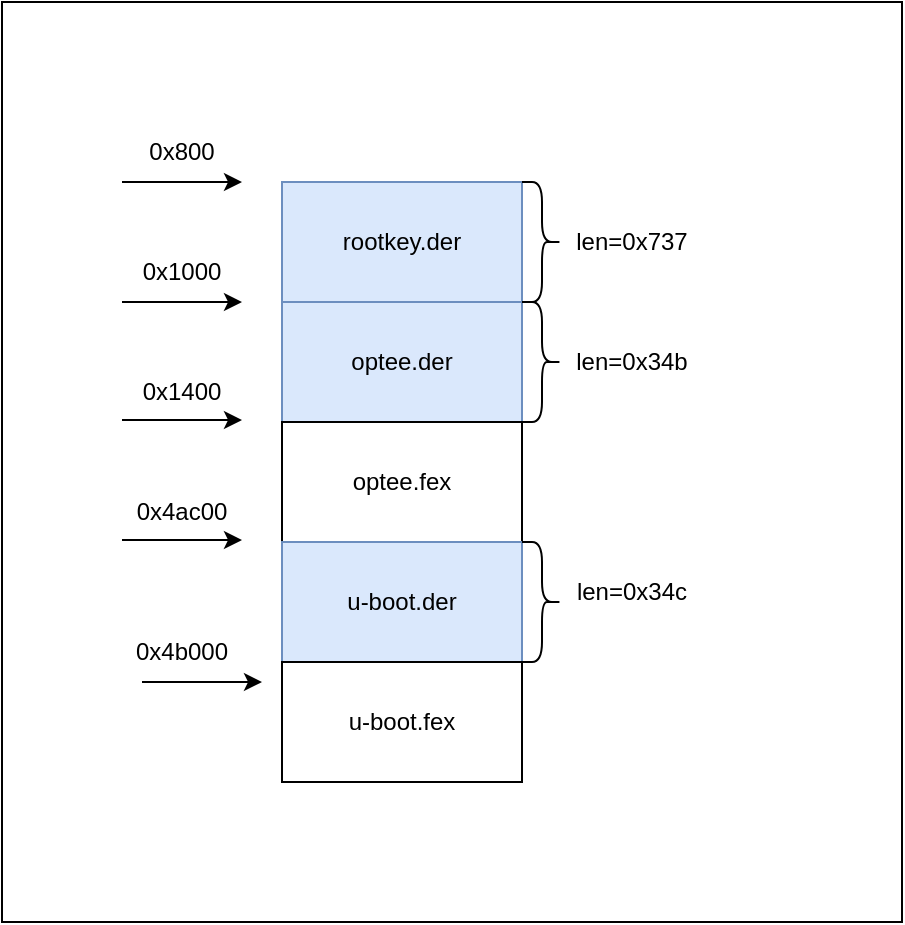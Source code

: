 <mxfile version="21.4.0" type="github">
  <diagram name="Page-1" id="MM0KD7r3KTcSzcmnsdT_">
    <mxGraphModel dx="1434" dy="827" grid="1" gridSize="10" guides="1" tooltips="1" connect="1" arrows="1" fold="1" page="1" pageScale="1" pageWidth="850" pageHeight="1100" math="0" shadow="0">
      <root>
        <mxCell id="0" />
        <mxCell id="1" parent="0" />
        <mxCell id="NICO_zd1piPL9xXT_Avr-6" value="" style="rounded=0;whiteSpace=wrap;html=1;" vertex="1" parent="1">
          <mxGeometry x="80" y="80" width="450" height="460" as="geometry" />
        </mxCell>
        <mxCell id="NICO_zd1piPL9xXT_Avr-1" value="rootkey.der" style="rounded=0;whiteSpace=wrap;html=1;fillColor=#dae8fc;strokeColor=#6c8ebf;" vertex="1" parent="1">
          <mxGeometry x="220" y="170" width="120" height="60" as="geometry" />
        </mxCell>
        <mxCell id="NICO_zd1piPL9xXT_Avr-2" value="optee.der" style="rounded=0;whiteSpace=wrap;html=1;fillColor=#dae8fc;strokeColor=#6c8ebf;" vertex="1" parent="1">
          <mxGeometry x="220" y="230" width="120" height="60" as="geometry" />
        </mxCell>
        <mxCell id="NICO_zd1piPL9xXT_Avr-3" value="optee.fex" style="rounded=0;whiteSpace=wrap;html=1;" vertex="1" parent="1">
          <mxGeometry x="220" y="290" width="120" height="60" as="geometry" />
        </mxCell>
        <mxCell id="NICO_zd1piPL9xXT_Avr-4" value="u-boot.der" style="rounded=0;whiteSpace=wrap;html=1;fillColor=#dae8fc;strokeColor=#6c8ebf;" vertex="1" parent="1">
          <mxGeometry x="220" y="350" width="120" height="60" as="geometry" />
        </mxCell>
        <mxCell id="NICO_zd1piPL9xXT_Avr-5" value="u-boot.fex" style="rounded=0;whiteSpace=wrap;html=1;" vertex="1" parent="1">
          <mxGeometry x="220" y="410" width="120" height="60" as="geometry" />
        </mxCell>
        <mxCell id="NICO_zd1piPL9xXT_Avr-13" value="" style="endArrow=classic;html=1;rounded=0;" edge="1" parent="1">
          <mxGeometry width="50" height="50" relative="1" as="geometry">
            <mxPoint x="140" y="170" as="sourcePoint" />
            <mxPoint x="200" y="170" as="targetPoint" />
          </mxGeometry>
        </mxCell>
        <mxCell id="NICO_zd1piPL9xXT_Avr-15" value="" style="endArrow=classic;html=1;rounded=0;" edge="1" parent="1">
          <mxGeometry width="50" height="50" relative="1" as="geometry">
            <mxPoint x="140" y="230" as="sourcePoint" />
            <mxPoint x="200" y="230" as="targetPoint" />
          </mxGeometry>
        </mxCell>
        <mxCell id="NICO_zd1piPL9xXT_Avr-16" value="" style="endArrow=classic;html=1;rounded=0;" edge="1" parent="1">
          <mxGeometry width="50" height="50" relative="1" as="geometry">
            <mxPoint x="140" y="289" as="sourcePoint" />
            <mxPoint x="200" y="289" as="targetPoint" />
          </mxGeometry>
        </mxCell>
        <mxCell id="NICO_zd1piPL9xXT_Avr-17" value="" style="endArrow=classic;html=1;rounded=0;" edge="1" parent="1">
          <mxGeometry width="50" height="50" relative="1" as="geometry">
            <mxPoint x="140" y="349" as="sourcePoint" />
            <mxPoint x="200" y="349" as="targetPoint" />
          </mxGeometry>
        </mxCell>
        <mxCell id="NICO_zd1piPL9xXT_Avr-18" value="" style="endArrow=classic;html=1;rounded=0;" edge="1" parent="1">
          <mxGeometry width="50" height="50" relative="1" as="geometry">
            <mxPoint x="150" y="420" as="sourcePoint" />
            <mxPoint x="210" y="420" as="targetPoint" />
          </mxGeometry>
        </mxCell>
        <mxCell id="NICO_zd1piPL9xXT_Avr-19" value="0x800" style="text;html=1;strokeColor=none;fillColor=none;align=center;verticalAlign=middle;whiteSpace=wrap;rounded=0;" vertex="1" parent="1">
          <mxGeometry x="140" y="140" width="60" height="30" as="geometry" />
        </mxCell>
        <mxCell id="NICO_zd1piPL9xXT_Avr-20" value="0x1000" style="text;html=1;strokeColor=none;fillColor=none;align=center;verticalAlign=middle;whiteSpace=wrap;rounded=0;" vertex="1" parent="1">
          <mxGeometry x="140" y="200" width="60" height="30" as="geometry" />
        </mxCell>
        <mxCell id="NICO_zd1piPL9xXT_Avr-21" value="0x1400" style="text;html=1;strokeColor=none;fillColor=none;align=center;verticalAlign=middle;whiteSpace=wrap;rounded=0;" vertex="1" parent="1">
          <mxGeometry x="140" y="260" width="60" height="30" as="geometry" />
        </mxCell>
        <mxCell id="NICO_zd1piPL9xXT_Avr-22" value="0x4ac00" style="text;html=1;strokeColor=none;fillColor=none;align=center;verticalAlign=middle;whiteSpace=wrap;rounded=0;" vertex="1" parent="1">
          <mxGeometry x="140" y="320" width="60" height="30" as="geometry" />
        </mxCell>
        <mxCell id="NICO_zd1piPL9xXT_Avr-23" value="0x4b000" style="text;html=1;strokeColor=none;fillColor=none;align=center;verticalAlign=middle;whiteSpace=wrap;rounded=0;" vertex="1" parent="1">
          <mxGeometry x="140" y="390" width="60" height="30" as="geometry" />
        </mxCell>
        <mxCell id="NICO_zd1piPL9xXT_Avr-26" value="" style="shape=curlyBracket;whiteSpace=wrap;html=1;rounded=1;flipH=1;labelPosition=right;verticalLabelPosition=middle;align=left;verticalAlign=middle;size=0.5;" vertex="1" parent="1">
          <mxGeometry x="340" y="170" width="20" height="60" as="geometry" />
        </mxCell>
        <mxCell id="NICO_zd1piPL9xXT_Avr-27" value="" style="shape=curlyBracket;whiteSpace=wrap;html=1;rounded=1;flipH=1;labelPosition=right;verticalLabelPosition=middle;align=left;verticalAlign=middle;size=0.5;" vertex="1" parent="1">
          <mxGeometry x="340" y="230" width="20" height="60" as="geometry" />
        </mxCell>
        <mxCell id="NICO_zd1piPL9xXT_Avr-29" value="" style="shape=curlyBracket;whiteSpace=wrap;html=1;rounded=1;flipH=1;labelPosition=right;verticalLabelPosition=middle;align=left;verticalAlign=middle;size=0.5;" vertex="1" parent="1">
          <mxGeometry x="340" y="350" width="20" height="60" as="geometry" />
        </mxCell>
        <mxCell id="NICO_zd1piPL9xXT_Avr-30" value="len=0x737" style="text;html=1;strokeColor=none;fillColor=none;align=center;verticalAlign=middle;whiteSpace=wrap;rounded=0;" vertex="1" parent="1">
          <mxGeometry x="365" y="185" width="60" height="30" as="geometry" />
        </mxCell>
        <mxCell id="NICO_zd1piPL9xXT_Avr-31" value="len=0x34b" style="text;html=1;strokeColor=none;fillColor=none;align=center;verticalAlign=middle;whiteSpace=wrap;rounded=0;" vertex="1" parent="1">
          <mxGeometry x="365" y="245" width="60" height="30" as="geometry" />
        </mxCell>
        <mxCell id="NICO_zd1piPL9xXT_Avr-32" value="len=0x34c" style="text;html=1;strokeColor=none;fillColor=none;align=center;verticalAlign=middle;whiteSpace=wrap;rounded=0;" vertex="1" parent="1">
          <mxGeometry x="365" y="360" width="60" height="30" as="geometry" />
        </mxCell>
      </root>
    </mxGraphModel>
  </diagram>
</mxfile>
